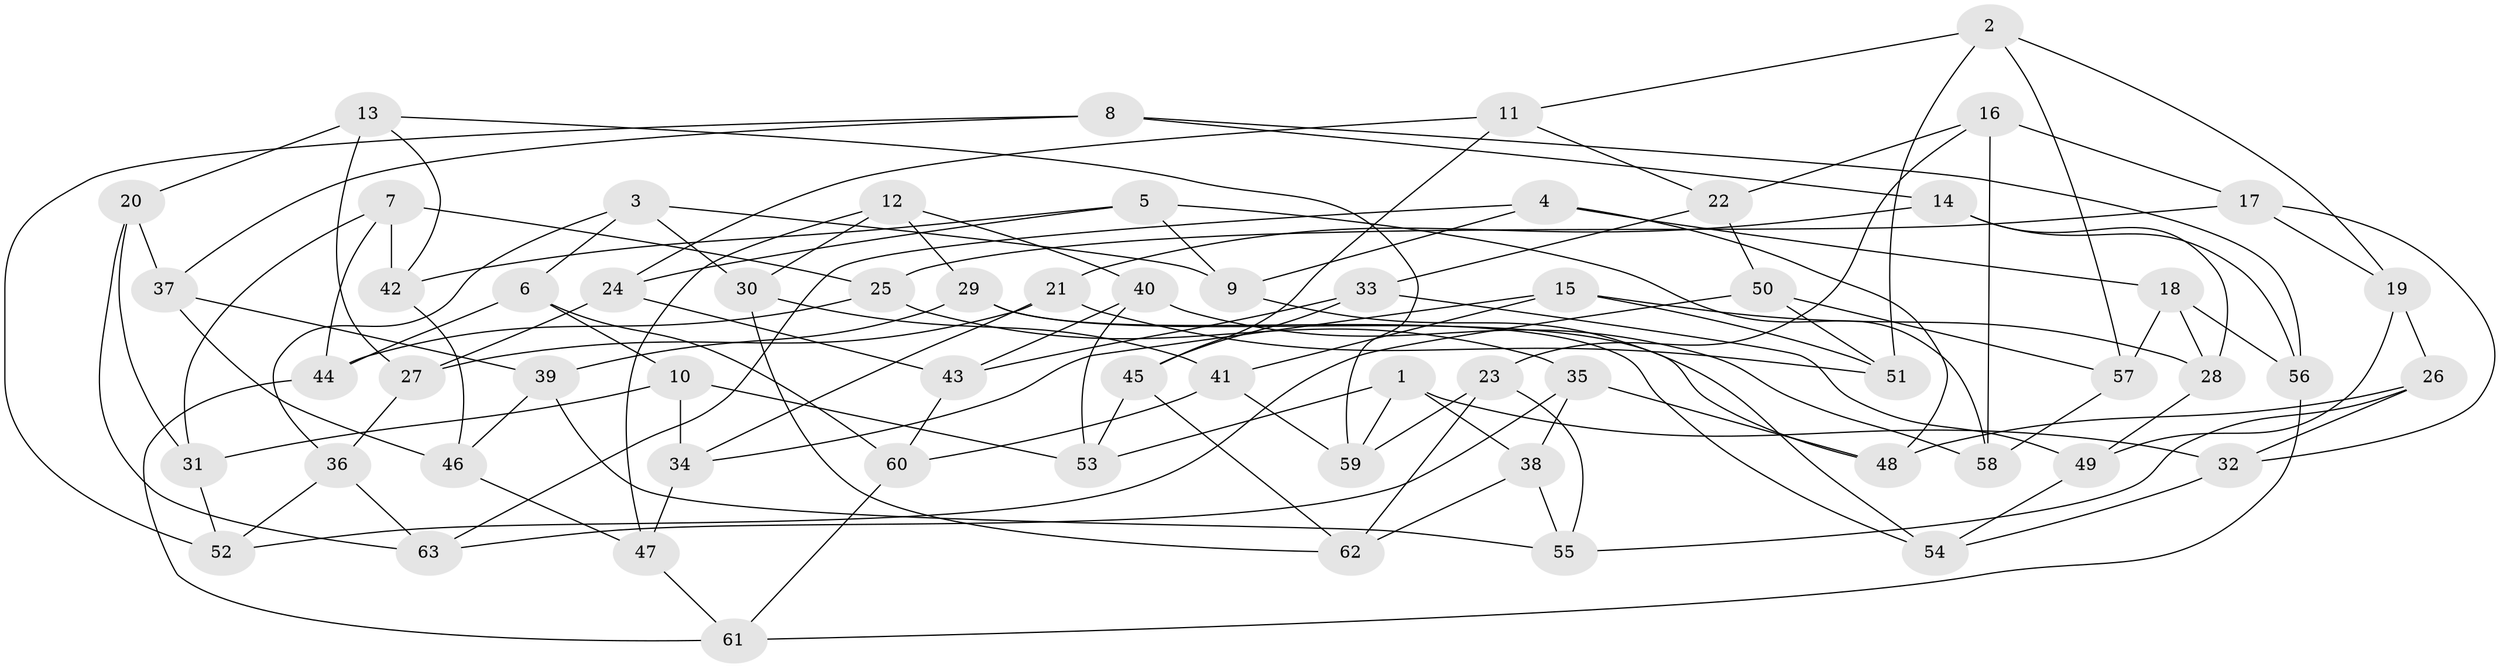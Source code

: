 // coarse degree distribution, {7: 0.045454545454545456, 3: 0.06818181818181818, 4: 0.7045454545454546, 8: 0.045454545454545456, 5: 0.09090909090909091, 6: 0.022727272727272728, 9: 0.022727272727272728}
// Generated by graph-tools (version 1.1) at 2025/04/03/04/25 22:04:12]
// undirected, 63 vertices, 126 edges
graph export_dot {
graph [start="1"]
  node [color=gray90,style=filled];
  1;
  2;
  3;
  4;
  5;
  6;
  7;
  8;
  9;
  10;
  11;
  12;
  13;
  14;
  15;
  16;
  17;
  18;
  19;
  20;
  21;
  22;
  23;
  24;
  25;
  26;
  27;
  28;
  29;
  30;
  31;
  32;
  33;
  34;
  35;
  36;
  37;
  38;
  39;
  40;
  41;
  42;
  43;
  44;
  45;
  46;
  47;
  48;
  49;
  50;
  51;
  52;
  53;
  54;
  55;
  56;
  57;
  58;
  59;
  60;
  61;
  62;
  63;
  1 -- 59;
  1 -- 53;
  1 -- 32;
  1 -- 38;
  2 -- 51;
  2 -- 57;
  2 -- 19;
  2 -- 11;
  3 -- 9;
  3 -- 6;
  3 -- 30;
  3 -- 36;
  4 -- 9;
  4 -- 48;
  4 -- 18;
  4 -- 63;
  5 -- 24;
  5 -- 58;
  5 -- 42;
  5 -- 9;
  6 -- 60;
  6 -- 44;
  6 -- 10;
  7 -- 42;
  7 -- 31;
  7 -- 25;
  7 -- 44;
  8 -- 52;
  8 -- 37;
  8 -- 56;
  8 -- 14;
  9 -- 54;
  10 -- 34;
  10 -- 53;
  10 -- 31;
  11 -- 45;
  11 -- 24;
  11 -- 22;
  12 -- 40;
  12 -- 30;
  12 -- 29;
  12 -- 47;
  13 -- 27;
  13 -- 59;
  13 -- 20;
  13 -- 42;
  14 -- 21;
  14 -- 56;
  14 -- 28;
  15 -- 51;
  15 -- 28;
  15 -- 34;
  15 -- 41;
  16 -- 23;
  16 -- 58;
  16 -- 22;
  16 -- 17;
  17 -- 19;
  17 -- 25;
  17 -- 32;
  18 -- 28;
  18 -- 57;
  18 -- 56;
  19 -- 49;
  19 -- 26;
  20 -- 37;
  20 -- 63;
  20 -- 31;
  21 -- 27;
  21 -- 51;
  21 -- 34;
  22 -- 50;
  22 -- 33;
  23 -- 59;
  23 -- 62;
  23 -- 55;
  24 -- 43;
  24 -- 27;
  25 -- 35;
  25 -- 44;
  26 -- 55;
  26 -- 48;
  26 -- 32;
  27 -- 36;
  28 -- 49;
  29 -- 48;
  29 -- 39;
  29 -- 54;
  30 -- 41;
  30 -- 62;
  31 -- 52;
  32 -- 54;
  33 -- 49;
  33 -- 43;
  33 -- 45;
  34 -- 47;
  35 -- 38;
  35 -- 48;
  35 -- 63;
  36 -- 63;
  36 -- 52;
  37 -- 46;
  37 -- 39;
  38 -- 55;
  38 -- 62;
  39 -- 46;
  39 -- 55;
  40 -- 53;
  40 -- 58;
  40 -- 43;
  41 -- 60;
  41 -- 59;
  42 -- 46;
  43 -- 60;
  44 -- 61;
  45 -- 53;
  45 -- 62;
  46 -- 47;
  47 -- 61;
  49 -- 54;
  50 -- 51;
  50 -- 57;
  50 -- 52;
  56 -- 61;
  57 -- 58;
  60 -- 61;
}
